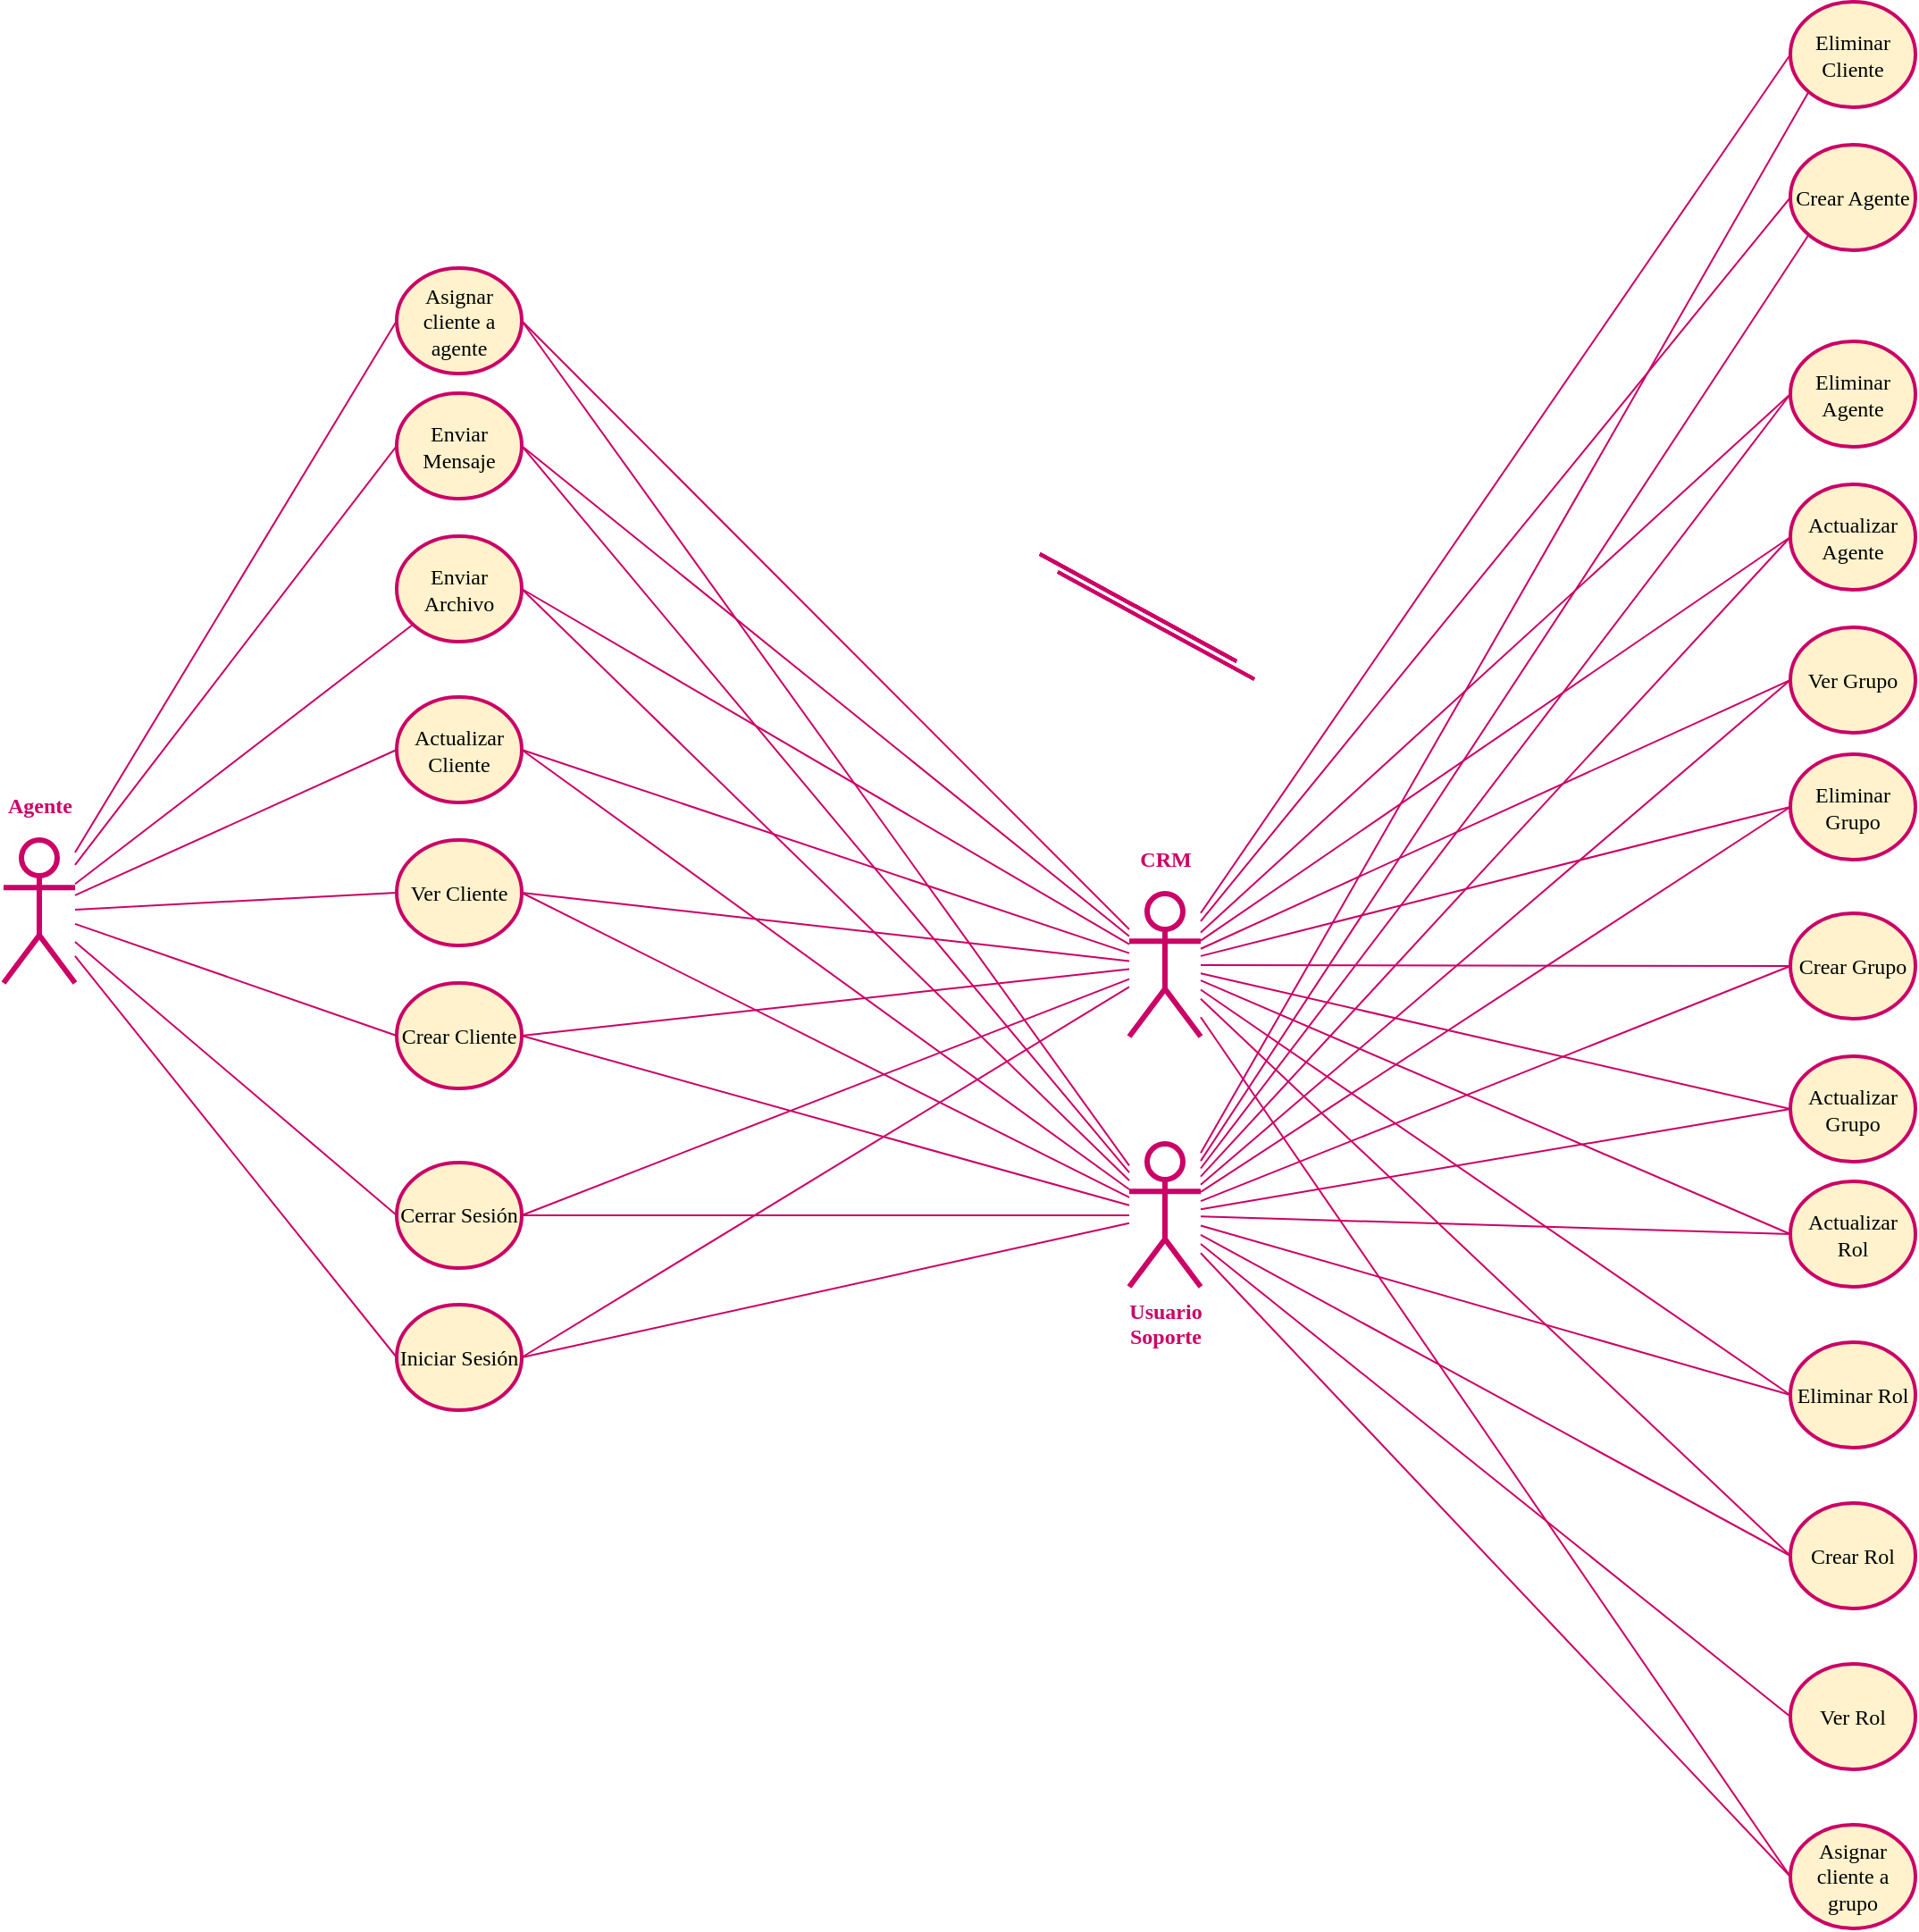<mxfile version="14.6.13" type="github">
  <diagram id="HAqLXCuU4HpD_HcN2Gnn" name="Use Case Model">
    <mxGraphModel dx="2336" dy="1304" grid="1" gridSize="10" guides="1" tooltips="1" connect="1" arrows="1" fold="1" page="1" pageScale="1" pageWidth="1600" pageHeight="1200" math="0" shadow="0">
      <root>
        <mxCell id="0" />
        <mxCell id="1" parent="0" />
        <mxCell id="RbzYjNv_zatoaMsZqTDK-34" value="" style="endArrow=none;html=1;fontFamily=Tahoma;fontColor=#CC0066;strokeColor=#CC0066;strokeWidth=1;entryX=0;entryY=0.5;entryDx=0;entryDy=0;" edge="1" parent="1" source="RbzYjNv_zatoaMsZqTDK-12" target="RbzYjNv_zatoaMsZqTDK-29">
          <mxGeometry width="50" height="50" relative="1" as="geometry">
            <mxPoint x="330" y="490" as="sourcePoint" />
            <mxPoint x="401.0" y="699" as="targetPoint" />
          </mxGeometry>
        </mxCell>
        <mxCell id="RbzYjNv_zatoaMsZqTDK-1" value="Usuario&lt;br&gt;Soporte" style="shape=umlActor;verticalLabelPosition=bottom;verticalAlign=top;html=1;strokeColor=#CC0066;strokeWidth=3;fontStyle=1;fontColor=#CC0066;fontFamily=Tahoma;" vertex="1" parent="1">
          <mxGeometry x="890" y="670" width="40" height="80" as="geometry" />
        </mxCell>
        <mxCell id="RbzYjNv_zatoaMsZqTDK-6" value="Crear&amp;nbsp;Cliente" style="ellipse;whiteSpace=wrap;html=1;fontFamily=Tahoma;fillColor=#fff2cc;strokeColor=#CC0066;strokeWidth=2;" vertex="1" parent="1">
          <mxGeometry x="480" y="580" width="70" height="59" as="geometry" />
        </mxCell>
        <mxCell id="RbzYjNv_zatoaMsZqTDK-7" value="CRM" style="shape=umlActor;verticalLabelPosition=top;verticalAlign=bottom;html=1;strokeColor=#CC0066;strokeWidth=3;fontStyle=1;fontColor=#CC0066;fontFamily=Tahoma;labelPosition=center;align=center;spacingTop=0;spacingBottom=10;" vertex="1" parent="1">
          <mxGeometry x="890" y="530" width="40" height="80" as="geometry" />
        </mxCell>
        <mxCell id="RbzYjNv_zatoaMsZqTDK-8" value="Eliminar Cliente" style="ellipse;whiteSpace=wrap;html=1;fontFamily=Tahoma;fillColor=#fff2cc;strokeColor=#CC0066;strokeWidth=2;" vertex="1" parent="1">
          <mxGeometry x="1260" y="31" width="70" height="59" as="geometry" />
        </mxCell>
        <mxCell id="RbzYjNv_zatoaMsZqTDK-9" value="Ver&amp;nbsp;Cliente" style="ellipse;whiteSpace=wrap;html=1;fontFamily=Tahoma;fillColor=#fff2cc;strokeColor=#CC0066;strokeWidth=2;" vertex="1" parent="1">
          <mxGeometry x="480" y="500" width="70" height="59" as="geometry" />
        </mxCell>
        <mxCell id="RbzYjNv_zatoaMsZqTDK-10" value="Actualizar&lt;br&gt;Cliente" style="ellipse;whiteSpace=wrap;html=1;fontFamily=Tahoma;fillColor=#fff2cc;strokeColor=#CC0066;strokeWidth=2;" vertex="1" parent="1">
          <mxGeometry x="480" y="420" width="70" height="59" as="geometry" />
        </mxCell>
        <mxCell id="RbzYjNv_zatoaMsZqTDK-11" value="Crear Agente" style="ellipse;whiteSpace=wrap;html=1;fontFamily=Tahoma;fillColor=#fff2cc;strokeColor=#CC0066;strokeWidth=2;" vertex="1" parent="1">
          <mxGeometry x="1260" y="111" width="70" height="59" as="geometry" />
        </mxCell>
        <mxCell id="RbzYjNv_zatoaMsZqTDK-12" value="Agente" style="shape=umlActor;verticalLabelPosition=top;verticalAlign=bottom;html=1;strokeColor=#CC0066;strokeWidth=3;fontStyle=1;fontColor=#CC0066;fontFamily=Tahoma;spacingRight=0;labelBackgroundColor=none;labelPosition=center;align=center;spacingTop=0;spacingBottom=10margin:20px;" vertex="1" parent="1">
          <mxGeometry x="260" y="500" width="40" height="80" as="geometry" />
        </mxCell>
        <mxCell id="RbzYjNv_zatoaMsZqTDK-13" value="" style="endArrow=none;html=1;fontFamily=Tahoma;fontColor=#CC0066;strokeColor=#CC0066;strokeWidth=1;entryX=1;entryY=0.5;entryDx=0;entryDy=0;" edge="1" parent="1" source="RbzYjNv_zatoaMsZqTDK-1" target="RbzYjNv_zatoaMsZqTDK-6">
          <mxGeometry width="50" height="50" relative="1" as="geometry">
            <mxPoint x="530" y="460" as="sourcePoint" />
            <mxPoint x="580" y="410" as="targetPoint" />
          </mxGeometry>
        </mxCell>
        <mxCell id="RbzYjNv_zatoaMsZqTDK-14" value="" style="endArrow=none;html=1;fontFamily=Tahoma;fontColor=#CC0066;strokeColor=#CC0066;strokeWidth=1;entryX=1;entryY=0.5;entryDx=0;entryDy=0;" edge="1" parent="1" source="RbzYjNv_zatoaMsZqTDK-1" target="RbzYjNv_zatoaMsZqTDK-9">
          <mxGeometry width="50" height="50" relative="1" as="geometry">
            <mxPoint x="700" y="318.095" as="sourcePoint" />
            <mxPoint x="890.0" y="205" as="targetPoint" />
          </mxGeometry>
        </mxCell>
        <mxCell id="RbzYjNv_zatoaMsZqTDK-15" value="" style="endArrow=none;html=1;fontFamily=Tahoma;fontColor=#CC0066;strokeColor=#CC0066;strokeWidth=1;entryX=1;entryY=0.5;entryDx=0;entryDy=0;" edge="1" parent="1" source="RbzYjNv_zatoaMsZqTDK-1" target="RbzYjNv_zatoaMsZqTDK-10">
          <mxGeometry width="50" height="50" relative="1" as="geometry">
            <mxPoint x="700" y="273.333" as="sourcePoint" />
            <mxPoint x="890.0" y="305" as="targetPoint" />
          </mxGeometry>
        </mxCell>
        <mxCell id="RbzYjNv_zatoaMsZqTDK-16" value="" style="endArrow=none;html=1;fontFamily=Tahoma;fontColor=#CC0066;strokeColor=#CC0066;strokeWidth=1;entryX=0;entryY=1;entryDx=0;entryDy=0;" edge="1" parent="1" source="RbzYjNv_zatoaMsZqTDK-1" target="RbzYjNv_zatoaMsZqTDK-8">
          <mxGeometry width="50" height="50" relative="1" as="geometry">
            <mxPoint x="710" y="283.333" as="sourcePoint" />
            <mxPoint x="900.0" y="315" as="targetPoint" />
          </mxGeometry>
        </mxCell>
        <mxCell id="RbzYjNv_zatoaMsZqTDK-17" value="" style="endArrow=none;html=1;fontFamily=Tahoma;fontColor=#CC0066;strokeColor=#CC0066;strokeWidth=1;exitX=0;exitY=0.5;exitDx=0;exitDy=0;" edge="1" parent="1" source="RbzYjNv_zatoaMsZqTDK-10" target="RbzYjNv_zatoaMsZqTDK-12">
          <mxGeometry width="50" height="50" relative="1" as="geometry">
            <mxPoint x="820" y="540" as="sourcePoint" />
            <mxPoint x="740" y="510" as="targetPoint" />
          </mxGeometry>
        </mxCell>
        <mxCell id="RbzYjNv_zatoaMsZqTDK-18" value="" style="endArrow=none;html=1;fontFamily=Tahoma;fontColor=#CC0066;strokeColor=#CC0066;strokeWidth=1;exitX=0;exitY=0.5;exitDx=0;exitDy=0;" edge="1" parent="1" source="RbzYjNv_zatoaMsZqTDK-9" target="RbzYjNv_zatoaMsZqTDK-12">
          <mxGeometry width="50" height="50" relative="1" as="geometry">
            <mxPoint x="890.0" y="415" as="sourcePoint" />
            <mxPoint x="700" y="482.857" as="targetPoint" />
          </mxGeometry>
        </mxCell>
        <mxCell id="RbzYjNv_zatoaMsZqTDK-19" value="" style="endArrow=none;html=1;fontFamily=Tahoma;fontColor=#CC0066;strokeColor=#CC0066;strokeWidth=1;exitX=0;exitY=0.5;exitDx=0;exitDy=0;" edge="1" parent="1" source="RbzYjNv_zatoaMsZqTDK-6" target="RbzYjNv_zatoaMsZqTDK-12">
          <mxGeometry width="50" height="50" relative="1" as="geometry">
            <mxPoint x="890.0" y="305" as="sourcePoint" />
            <mxPoint x="700" y="472.381" as="targetPoint" />
          </mxGeometry>
        </mxCell>
        <mxCell id="RbzYjNv_zatoaMsZqTDK-20" value="" style="endArrow=none;html=1;fontFamily=Tahoma;fontColor=#CC0066;strokeColor=#CC0066;strokeWidth=1;entryX=1;entryY=0.5;entryDx=0;entryDy=0;" edge="1" parent="1" source="RbzYjNv_zatoaMsZqTDK-7" target="RbzYjNv_zatoaMsZqTDK-6">
          <mxGeometry width="50" height="50" relative="1" as="geometry">
            <mxPoint x="1250.0" y="350" as="sourcePoint" />
            <mxPoint x="1060" y="399.762" as="targetPoint" />
          </mxGeometry>
        </mxCell>
        <mxCell id="RbzYjNv_zatoaMsZqTDK-21" value="" style="endArrow=none;html=1;fontFamily=Tahoma;fontColor=#CC0066;strokeColor=#CC0066;strokeWidth=1;exitX=1;exitY=0.5;exitDx=0;exitDy=0;" edge="1" parent="1" source="RbzYjNv_zatoaMsZqTDK-9" target="RbzYjNv_zatoaMsZqTDK-7">
          <mxGeometry width="50" height="50" relative="1" as="geometry">
            <mxPoint x="1240" y="227.826" as="sourcePoint" />
            <mxPoint x="1030.0" y="205" as="targetPoint" />
          </mxGeometry>
        </mxCell>
        <mxCell id="RbzYjNv_zatoaMsZqTDK-22" value="" style="endArrow=none;html=1;fontFamily=Tahoma;fontColor=#CC0066;strokeColor=#CC0066;strokeWidth=1;exitX=1;exitY=0.5;exitDx=0;exitDy=0;" edge="1" parent="1" source="RbzYjNv_zatoaMsZqTDK-10" target="RbzYjNv_zatoaMsZqTDK-7">
          <mxGeometry width="50" height="50" relative="1" as="geometry">
            <mxPoint x="1250" y="237.826" as="sourcePoint" />
            <mxPoint x="1040.0" y="215" as="targetPoint" />
          </mxGeometry>
        </mxCell>
        <mxCell id="RbzYjNv_zatoaMsZqTDK-23" value="" style="endArrow=none;html=1;fontFamily=Tahoma;fontColor=#CC0066;strokeColor=#CC0066;strokeWidth=1;exitX=0;exitY=0.5;exitDx=0;exitDy=0;" edge="1" parent="1" source="RbzYjNv_zatoaMsZqTDK-8" target="RbzYjNv_zatoaMsZqTDK-7">
          <mxGeometry width="50" height="50" relative="1" as="geometry">
            <mxPoint x="1260" y="247.826" as="sourcePoint" />
            <mxPoint x="1260" y="250" as="targetPoint" />
          </mxGeometry>
        </mxCell>
        <mxCell id="RbzYjNv_zatoaMsZqTDK-25" value="" style="endArrow=none;html=1;fontFamily=Tahoma;fontColor=#CC0066;strokeColor=#CC0066;strokeWidth=1;entryX=0;entryY=1;entryDx=0;entryDy=0;" edge="1" parent="1" source="RbzYjNv_zatoaMsZqTDK-1" target="RbzYjNv_zatoaMsZqTDK-11">
          <mxGeometry width="50" height="50" relative="1" as="geometry">
            <mxPoint x="740" y="635.374" as="sourcePoint" />
            <mxPoint x="900.5" y="518" as="targetPoint" />
          </mxGeometry>
        </mxCell>
        <mxCell id="RbzYjNv_zatoaMsZqTDK-26" value="Actualizar Agente" style="ellipse;whiteSpace=wrap;html=1;fontFamily=Tahoma;fillColor=#fff2cc;strokeColor=#CC0066;strokeWidth=2;" vertex="1" parent="1">
          <mxGeometry x="1260" y="301" width="70" height="59" as="geometry" />
        </mxCell>
        <mxCell id="RbzYjNv_zatoaMsZqTDK-27" value="Eliminar Agente" style="ellipse;whiteSpace=wrap;html=1;fontFamily=Tahoma;fillColor=#fff2cc;strokeColor=#CC0066;strokeWidth=2;" vertex="1" parent="1">
          <mxGeometry x="1260" y="221" width="70" height="59" as="geometry" />
        </mxCell>
        <mxCell id="RbzYjNv_zatoaMsZqTDK-28" value="Eliminar Grupo" style="ellipse;whiteSpace=wrap;html=1;fontFamily=Tahoma;fillColor=#fff2cc;strokeColor=#CC0066;strokeWidth=2;" vertex="1" parent="1">
          <mxGeometry x="1260" y="452" width="70" height="59" as="geometry" />
        </mxCell>
        <mxCell id="RbzYjNv_zatoaMsZqTDK-29" value="Cerrar Sesión" style="ellipse;whiteSpace=wrap;html=1;fontFamily=Tahoma;fillColor=#fff2cc;strokeColor=#CC0066;strokeWidth=2;" vertex="1" parent="1">
          <mxGeometry x="480" y="680.5" width="70" height="59" as="geometry" />
        </mxCell>
        <mxCell id="RbzYjNv_zatoaMsZqTDK-30" value="Iniciar Sesión" style="ellipse;whiteSpace=wrap;html=1;fontFamily=Tahoma;fillColor=#fff2cc;strokeColor=#CC0066;strokeWidth=2;" vertex="1" parent="1">
          <mxGeometry x="480" y="760" width="70" height="59" as="geometry" />
        </mxCell>
        <mxCell id="RbzYjNv_zatoaMsZqTDK-31" value="" style="endArrow=none;html=1;fontFamily=Tahoma;fontColor=#CC0066;strokeColor=#CC0066;strokeWidth=1;entryX=1;entryY=0.5;entryDx=0;entryDy=0;" edge="1" parent="1" source="RbzYjNv_zatoaMsZqTDK-1" target="RbzYjNv_zatoaMsZqTDK-29">
          <mxGeometry width="50" height="50" relative="1" as="geometry">
            <mxPoint x="980" y="797.299" as="sourcePoint" />
            <mxPoint x="620.5" y="569" as="targetPoint" />
          </mxGeometry>
        </mxCell>
        <mxCell id="RbzYjNv_zatoaMsZqTDK-32" value="" style="endArrow=none;html=1;fontFamily=Tahoma;fontColor=#CC0066;strokeColor=#CC0066;strokeWidth=1;entryX=1;entryY=0.5;entryDx=0;entryDy=0;" edge="1" parent="1" source="RbzYjNv_zatoaMsZqTDK-1" target="RbzYjNv_zatoaMsZqTDK-30">
          <mxGeometry width="50" height="50" relative="1" as="geometry">
            <mxPoint x="990" y="807.299" as="sourcePoint" />
            <mxPoint x="630.5" y="579" as="targetPoint" />
          </mxGeometry>
        </mxCell>
        <mxCell id="RbzYjNv_zatoaMsZqTDK-33" value="" style="endArrow=none;html=1;fontFamily=Tahoma;fontColor=#CC0066;strokeColor=#CC0066;strokeWidth=1;entryX=0;entryY=0.5;entryDx=0;entryDy=0;" edge="1" parent="1" source="RbzYjNv_zatoaMsZqTDK-12" target="RbzYjNv_zatoaMsZqTDK-30">
          <mxGeometry width="50" height="50" relative="1" as="geometry">
            <mxPoint x="980" y="806.026" as="sourcePoint" />
            <mxPoint x="391.0" y="689" as="targetPoint" />
          </mxGeometry>
        </mxCell>
        <mxCell id="RbzYjNv_zatoaMsZqTDK-35" value="Ver Grupo" style="ellipse;whiteSpace=wrap;html=1;fontFamily=Tahoma;fillColor=#fff2cc;strokeColor=#CC0066;strokeWidth=2;" vertex="1" parent="1">
          <mxGeometry x="1260" y="381" width="70" height="59" as="geometry" />
        </mxCell>
        <mxCell id="RbzYjNv_zatoaMsZqTDK-39" value="Crear Grupo" style="ellipse;whiteSpace=wrap;html=1;fontFamily=Tahoma;fillColor=#fff2cc;strokeColor=#CC0066;strokeWidth=2;" vertex="1" parent="1">
          <mxGeometry x="1260" y="541" width="70" height="59" as="geometry" />
        </mxCell>
        <mxCell id="RbzYjNv_zatoaMsZqTDK-40" value="Actualizar Grupo" style="ellipse;whiteSpace=wrap;html=1;fontFamily=Tahoma;fillColor=#fff2cc;strokeColor=#CC0066;strokeWidth=2;" vertex="1" parent="1">
          <mxGeometry x="1260" y="621" width="70" height="59" as="geometry" />
        </mxCell>
        <mxCell id="RbzYjNv_zatoaMsZqTDK-44" value="Crear Rol" style="ellipse;whiteSpace=wrap;html=1;fontFamily=Tahoma;fillColor=#fff2cc;strokeColor=#CC0066;strokeWidth=2;" vertex="1" parent="1">
          <mxGeometry x="1260" y="871" width="70" height="59" as="geometry" />
        </mxCell>
        <mxCell id="RbzYjNv_zatoaMsZqTDK-45" value="Eliminar Rol" style="ellipse;whiteSpace=wrap;html=1;fontFamily=Tahoma;fillColor=#fff2cc;strokeColor=#CC0066;strokeWidth=2;" vertex="1" parent="1">
          <mxGeometry x="1260" y="781" width="70" height="59" as="geometry" />
        </mxCell>
        <mxCell id="RbzYjNv_zatoaMsZqTDK-46" value="Actualizar Rol" style="ellipse;whiteSpace=wrap;html=1;fontFamily=Tahoma;fillColor=#fff2cc;strokeColor=#CC0066;strokeWidth=2;" vertex="1" parent="1">
          <mxGeometry x="1260" y="691" width="70" height="59" as="geometry" />
        </mxCell>
        <mxCell id="RbzYjNv_zatoaMsZqTDK-47" value="Ver Rol" style="ellipse;whiteSpace=wrap;html=1;fontFamily=Tahoma;fillColor=#fff2cc;strokeColor=#CC0066;strokeWidth=2;" vertex="1" parent="1">
          <mxGeometry x="1260" y="961" width="70" height="59" as="geometry" />
        </mxCell>
        <mxCell id="RbzYjNv_zatoaMsZqTDK-48" value="" style="endArrow=none;html=1;fontFamily=Tahoma;fontColor=#CC0066;strokeColor=#CC0066;strokeWidth=1;entryX=1;entryY=0.5;entryDx=0;entryDy=0;" edge="1" parent="1" source="RbzYjNv_zatoaMsZqTDK-7" target="RbzYjNv_zatoaMsZqTDK-29">
          <mxGeometry width="50" height="50" relative="1" as="geometry">
            <mxPoint x="950" y="180.086" as="sourcePoint" />
            <mxPoint x="620.5" y="511" as="targetPoint" />
          </mxGeometry>
        </mxCell>
        <mxCell id="RbzYjNv_zatoaMsZqTDK-49" value="" style="endArrow=none;html=1;fontFamily=Tahoma;fontColor=#CC0066;strokeColor=#CC0066;strokeWidth=1;entryX=1;entryY=0.5;entryDx=0;entryDy=0;" edge="1" parent="1" source="RbzYjNv_zatoaMsZqTDK-7" target="RbzYjNv_zatoaMsZqTDK-30">
          <mxGeometry width="50" height="50" relative="1" as="geometry">
            <mxPoint x="950" y="176.711" as="sourcePoint" />
            <mxPoint x="480.5" y="569" as="targetPoint" />
          </mxGeometry>
        </mxCell>
        <mxCell id="RbzYjNv_zatoaMsZqTDK-50" value="Asignar cliente a agente" style="ellipse;whiteSpace=wrap;html=1;fontFamily=Tahoma;fillColor=#fff2cc;strokeColor=#CC0066;strokeWidth=2;" vertex="1" parent="1">
          <mxGeometry x="480" y="180" width="70" height="59" as="geometry" />
        </mxCell>
        <mxCell id="RbzYjNv_zatoaMsZqTDK-53" value="Asignar cliente a grupo" style="ellipse;whiteSpace=wrap;html=1;fontFamily=Tahoma;fillColor=#fff2cc;strokeColor=#CC0066;strokeWidth=2;" vertex="1" parent="1">
          <mxGeometry x="1260" y="1051" width="70" height="58" as="geometry" />
        </mxCell>
        <mxCell id="RbzYjNv_zatoaMsZqTDK-54" value="Enviar Mensaje" style="ellipse;whiteSpace=wrap;html=1;fontFamily=Tahoma;fillColor=#fff2cc;strokeColor=#CC0066;strokeWidth=2;" vertex="1" parent="1">
          <mxGeometry x="480" y="250" width="70" height="59" as="geometry" />
        </mxCell>
        <mxCell id="RbzYjNv_zatoaMsZqTDK-55" value="Enviar Archivo" style="ellipse;whiteSpace=wrap;html=1;fontFamily=Tahoma;fillColor=#fff2cc;strokeColor=#CC0066;strokeWidth=2;" vertex="1" parent="1">
          <mxGeometry x="480" y="330" width="70" height="59" as="geometry" />
        </mxCell>
        <mxCell id="RbzYjNv_zatoaMsZqTDK-59" value="" style="endArrow=none;html=1;fontFamily=Tahoma;fontColor=#CC0066;strokeColor=#CC0066;strokeWidth=1;" edge="1" parent="1" source="RbzYjNv_zatoaMsZqTDK-12" target="RbzYjNv_zatoaMsZqTDK-55">
          <mxGeometry width="50" height="50" relative="1" as="geometry">
            <mxPoint x="170" y="488.288" as="sourcePoint" />
            <mxPoint x="320.532" y="618.407" as="targetPoint" />
          </mxGeometry>
        </mxCell>
        <mxCell id="RbzYjNv_zatoaMsZqTDK-60" value="" style="endArrow=none;html=1;fontFamily=Tahoma;fontColor=#CC0066;strokeColor=#CC0066;strokeWidth=1;entryX=0;entryY=0.5;entryDx=0;entryDy=0;" edge="1" parent="1" source="RbzYjNv_zatoaMsZqTDK-7" target="RbzYjNv_zatoaMsZqTDK-28">
          <mxGeometry width="50" height="50" relative="1" as="geometry">
            <mxPoint x="30" y="58.905" as="sourcePoint" />
            <mxPoint x="581.82" y="40.004" as="targetPoint" />
          </mxGeometry>
        </mxCell>
        <mxCell id="RbzYjNv_zatoaMsZqTDK-61" value="" style="endArrow=none;html=1;fontFamily=Tahoma;fontColor=#CC0066;strokeColor=#CC0066;strokeWidth=1;entryX=0;entryY=0.5;entryDx=0;entryDy=0;" edge="1" parent="1" source="RbzYjNv_zatoaMsZqTDK-7" target="RbzYjNv_zatoaMsZqTDK-11">
          <mxGeometry width="50" height="50" relative="1" as="geometry">
            <mxPoint x="40" y="68.905" as="sourcePoint" />
            <mxPoint x="591.82" y="50.004" as="targetPoint" />
          </mxGeometry>
        </mxCell>
        <mxCell id="RbzYjNv_zatoaMsZqTDK-62" value="" style="endArrow=none;html=1;fontFamily=Tahoma;fontColor=#CC0066;strokeColor=#CC0066;strokeWidth=1;exitX=1;exitY=0.5;exitDx=0;exitDy=0;" edge="1" parent="1" source="RbzYjNv_zatoaMsZqTDK-55" target="RbzYjNv_zatoaMsZqTDK-7">
          <mxGeometry width="50" height="50" relative="1" as="geometry">
            <mxPoint x="50" y="78.905" as="sourcePoint" />
            <mxPoint x="601.82" y="60.004" as="targetPoint" />
          </mxGeometry>
        </mxCell>
        <mxCell id="RbzYjNv_zatoaMsZqTDK-63" value="" style="endArrow=none;html=1;fontFamily=Tahoma;fontColor=#CC0066;strokeColor=#CC0066;strokeWidth=1;exitX=1;exitY=0.5;exitDx=0;exitDy=0;" edge="1" parent="1" source="RbzYjNv_zatoaMsZqTDK-50" target="RbzYjNv_zatoaMsZqTDK-7">
          <mxGeometry width="50" height="50" relative="1" as="geometry">
            <mxPoint x="60" y="88.905" as="sourcePoint" />
            <mxPoint x="611.82" y="70.004" as="targetPoint" />
          </mxGeometry>
        </mxCell>
        <mxCell id="RbzYjNv_zatoaMsZqTDK-64" value="" style="endArrow=none;html=1;fontFamily=Tahoma;fontColor=#CC0066;strokeColor=#CC0066;strokeWidth=1;entryX=0;entryY=0.5;entryDx=0;entryDy=0;" edge="1" parent="1" source="RbzYjNv_zatoaMsZqTDK-12" target="RbzYjNv_zatoaMsZqTDK-54">
          <mxGeometry width="50" height="50" relative="1" as="geometry">
            <mxPoint x="59.09" y="168.905" as="sourcePoint" />
            <mxPoint x="610.91" y="150.004" as="targetPoint" />
          </mxGeometry>
        </mxCell>
        <mxCell id="RbzYjNv_zatoaMsZqTDK-65" value="" style="endArrow=none;html=1;fontFamily=Tahoma;fontColor=#CC0066;strokeColor=#CC0066;strokeWidth=1;entryX=0;entryY=0.5;entryDx=0;entryDy=0;" edge="1" parent="1" source="RbzYjNv_zatoaMsZqTDK-7" target="RbzYjNv_zatoaMsZqTDK-35">
          <mxGeometry width="50" height="50" relative="1" as="geometry">
            <mxPoint x="30" y="58.905" as="sourcePoint" />
            <mxPoint x="581.82" y="40.004" as="targetPoint" />
          </mxGeometry>
        </mxCell>
        <mxCell id="RbzYjNv_zatoaMsZqTDK-66" value="" style="endArrow=none;html=1;fontFamily=Tahoma;fontColor=#CC0066;strokeColor=#CC0066;strokeWidth=1;exitX=1;exitY=0.5;exitDx=0;exitDy=0;" edge="1" parent="1" source="RbzYjNv_zatoaMsZqTDK-50" target="RbzYjNv_zatoaMsZqTDK-1">
          <mxGeometry width="50" height="50" relative="1" as="geometry">
            <mxPoint x="40" y="68.905" as="sourcePoint" />
            <mxPoint x="591.82" y="50.004" as="targetPoint" />
          </mxGeometry>
        </mxCell>
        <mxCell id="RbzYjNv_zatoaMsZqTDK-67" value="" style="endArrow=none;html=1;fontFamily=Tahoma;fontColor=#CC0066;strokeColor=#CC0066;strokeWidth=1;entryX=0;entryY=0.5;entryDx=0;entryDy=0;" edge="1" parent="1" source="RbzYjNv_zatoaMsZqTDK-7" target="RbzYjNv_zatoaMsZqTDK-26">
          <mxGeometry width="50" height="50" relative="1" as="geometry">
            <mxPoint x="30" y="58.905" as="sourcePoint" />
            <mxPoint x="581.82" y="40.004" as="targetPoint" />
          </mxGeometry>
        </mxCell>
        <mxCell id="RbzYjNv_zatoaMsZqTDK-68" value="" style="endArrow=none;html=1;fontFamily=Tahoma;fontColor=#CC0066;strokeColor=#CC0066;strokeWidth=1;exitX=1;exitY=0.5;exitDx=0;exitDy=0;" edge="1" parent="1" source="RbzYjNv_zatoaMsZqTDK-54" target="RbzYjNv_zatoaMsZqTDK-1">
          <mxGeometry width="50" height="50" relative="1" as="geometry">
            <mxPoint x="840" y="439" as="sourcePoint" />
            <mxPoint x="591.82" y="50.004" as="targetPoint" />
          </mxGeometry>
        </mxCell>
        <mxCell id="RbzYjNv_zatoaMsZqTDK-69" value="" style="endArrow=none;html=1;fontFamily=Tahoma;fontColor=#CC0066;strokeColor=#CC0066;strokeWidth=1;exitX=1;exitY=0.5;exitDx=0;exitDy=0;" edge="1" parent="1" source="RbzYjNv_zatoaMsZqTDK-54" target="RbzYjNv_zatoaMsZqTDK-7">
          <mxGeometry width="50" height="50" relative="1" as="geometry">
            <mxPoint x="50" y="78.905" as="sourcePoint" />
            <mxPoint x="601.82" y="60.004" as="targetPoint" />
          </mxGeometry>
        </mxCell>
        <mxCell id="RbzYjNv_zatoaMsZqTDK-70" value="" style="endArrow=none;html=1;fontFamily=Tahoma;fontColor=#CC0066;strokeColor=#CC0066;strokeWidth=1;entryX=0;entryY=0.5;entryDx=0;entryDy=0;" edge="1" parent="1" source="RbzYjNv_zatoaMsZqTDK-12" target="RbzYjNv_zatoaMsZqTDK-50">
          <mxGeometry width="50" height="50" relative="1" as="geometry">
            <mxPoint x="60" y="88.905" as="sourcePoint" />
            <mxPoint x="611.82" y="70.004" as="targetPoint" />
          </mxGeometry>
        </mxCell>
        <mxCell id="RbzYjNv_zatoaMsZqTDK-71" value="" style="endArrow=none;html=1;fontFamily=Tahoma;fontColor=#CC0066;strokeColor=#CC0066;strokeWidth=1;entryX=0;entryY=0.5;entryDx=0;entryDy=0;" edge="1" parent="1" source="RbzYjNv_zatoaMsZqTDK-7" target="RbzYjNv_zatoaMsZqTDK-27">
          <mxGeometry width="50" height="50" relative="1" as="geometry">
            <mxPoint x="30" y="58.905" as="sourcePoint" />
            <mxPoint x="581.82" y="40.004" as="targetPoint" />
          </mxGeometry>
        </mxCell>
        <mxCell id="RbzYjNv_zatoaMsZqTDK-72" value="" style="endArrow=none;html=1;fontFamily=Tahoma;fontColor=#CC0066;strokeColor=#CC0066;strokeWidth=1;exitX=1;exitY=0.5;exitDx=0;exitDy=0;" edge="1" parent="1" source="RbzYjNv_zatoaMsZqTDK-55" target="RbzYjNv_zatoaMsZqTDK-1">
          <mxGeometry width="50" height="50" relative="1" as="geometry">
            <mxPoint x="40" y="68.905" as="sourcePoint" />
            <mxPoint x="591.82" y="50.004" as="targetPoint" />
          </mxGeometry>
        </mxCell>
        <mxCell id="RbzYjNv_zatoaMsZqTDK-73" value="" style="endArrow=none;html=1;fontFamily=Tahoma;fontColor=#CC0066;strokeColor=#CC0066;strokeWidth=2;" edge="1" parent="1">
          <mxGeometry width="50" height="50" relative="1" as="geometry">
            <mxPoint x="840" y="340.005" as="sourcePoint" />
            <mxPoint x="950" y="400" as="targetPoint" />
          </mxGeometry>
        </mxCell>
        <mxCell id="RbzYjNv_zatoaMsZqTDK-74" value="" style="endArrow=none;html=1;fontFamily=Tahoma;fontColor=#CC0066;strokeColor=#CC0066;strokeWidth=2;" edge="1" parent="1">
          <mxGeometry width="50" height="50" relative="1" as="geometry">
            <mxPoint x="850" y="350.005" as="sourcePoint" />
            <mxPoint x="960" y="410" as="targetPoint" />
          </mxGeometry>
        </mxCell>
        <mxCell id="RbzYjNv_zatoaMsZqTDK-75" value="" style="endArrow=none;html=1;fontFamily=Tahoma;fontColor=#CC0066;strokeColor=#CC0066;strokeWidth=1;entryX=0;entryY=0.5;entryDx=0;entryDy=0;" edge="1" parent="1" source="RbzYjNv_zatoaMsZqTDK-1" target="RbzYjNv_zatoaMsZqTDK-26">
          <mxGeometry width="50" height="50" relative="1" as="geometry">
            <mxPoint x="730" y="50.005" as="sourcePoint" />
            <mxPoint x="840" y="110" as="targetPoint" />
          </mxGeometry>
        </mxCell>
        <mxCell id="RbzYjNv_zatoaMsZqTDK-76" value="" style="endArrow=none;html=1;fontFamily=Tahoma;fontColor=#CC0066;strokeColor=#CC0066;strokeWidth=1;entryX=0;entryY=0.5;entryDx=0;entryDy=0;" edge="1" parent="1" source="RbzYjNv_zatoaMsZqTDK-1" target="RbzYjNv_zatoaMsZqTDK-27">
          <mxGeometry width="50" height="50" relative="1" as="geometry">
            <mxPoint x="1070" y="830" as="sourcePoint" />
            <mxPoint x="850" y="120" as="targetPoint" />
          </mxGeometry>
        </mxCell>
        <mxCell id="RbzYjNv_zatoaMsZqTDK-77" value="" style="endArrow=none;html=1;fontFamily=Tahoma;fontColor=#CC0066;strokeColor=#CC0066;strokeWidth=2;" edge="1" parent="1">
          <mxGeometry width="50" height="50" relative="1" as="geometry">
            <mxPoint x="840" y="340.005" as="sourcePoint" />
            <mxPoint x="950" y="400" as="targetPoint" />
          </mxGeometry>
        </mxCell>
        <mxCell id="RbzYjNv_zatoaMsZqTDK-78" value="" style="endArrow=none;html=1;fontFamily=Tahoma;fontColor=#CC0066;strokeColor=#CC0066;strokeWidth=2;" edge="1" parent="1">
          <mxGeometry width="50" height="50" relative="1" as="geometry">
            <mxPoint x="850" y="350.005" as="sourcePoint" />
            <mxPoint x="960" y="410" as="targetPoint" />
          </mxGeometry>
        </mxCell>
        <mxCell id="RbzYjNv_zatoaMsZqTDK-79" value="" style="endArrow=none;html=1;fontFamily=Tahoma;fontColor=#CC0066;strokeColor=#CC0066;strokeWidth=2;" edge="1" parent="1">
          <mxGeometry width="50" height="50" relative="1" as="geometry">
            <mxPoint x="840" y="340.005" as="sourcePoint" />
            <mxPoint x="950" y="400" as="targetPoint" />
          </mxGeometry>
        </mxCell>
        <mxCell id="RbzYjNv_zatoaMsZqTDK-80" value="" style="endArrow=none;html=1;fontFamily=Tahoma;fontColor=#CC0066;strokeColor=#CC0066;strokeWidth=2;" edge="1" parent="1">
          <mxGeometry width="50" height="50" relative="1" as="geometry">
            <mxPoint x="840" y="340.005" as="sourcePoint" />
            <mxPoint x="950" y="400" as="targetPoint" />
          </mxGeometry>
        </mxCell>
        <mxCell id="RbzYjNv_zatoaMsZqTDK-81" value="" style="endArrow=none;html=1;fontFamily=Tahoma;fontColor=#CC0066;strokeColor=#CC0066;strokeWidth=2;" edge="1" parent="1">
          <mxGeometry width="50" height="50" relative="1" as="geometry">
            <mxPoint x="840" y="340.005" as="sourcePoint" />
            <mxPoint x="950" y="400" as="targetPoint" />
          </mxGeometry>
        </mxCell>
        <mxCell id="RbzYjNv_zatoaMsZqTDK-82" value="" style="endArrow=none;html=1;fontFamily=Tahoma;fontColor=#CC0066;strokeColor=#CC0066;strokeWidth=2;" edge="1" parent="1">
          <mxGeometry width="50" height="50" relative="1" as="geometry">
            <mxPoint x="850" y="350.005" as="sourcePoint" />
            <mxPoint x="960" y="410" as="targetPoint" />
          </mxGeometry>
        </mxCell>
        <mxCell id="RbzYjNv_zatoaMsZqTDK-83" value="" style="endArrow=none;html=1;fontFamily=Tahoma;fontColor=#CC0066;strokeColor=#CC0066;strokeWidth=2;" edge="1" parent="1">
          <mxGeometry width="50" height="50" relative="1" as="geometry">
            <mxPoint x="840" y="340.005" as="sourcePoint" />
            <mxPoint x="950" y="400" as="targetPoint" />
          </mxGeometry>
        </mxCell>
        <mxCell id="RbzYjNv_zatoaMsZqTDK-84" value="" style="endArrow=none;html=1;fontFamily=Tahoma;fontColor=#CC0066;strokeColor=#CC0066;strokeWidth=1;entryX=0;entryY=0.5;entryDx=0;entryDy=0;" edge="1" parent="1" source="RbzYjNv_zatoaMsZqTDK-1" target="RbzYjNv_zatoaMsZqTDK-46">
          <mxGeometry width="50" height="50" relative="1" as="geometry">
            <mxPoint x="720" y="40.005" as="sourcePoint" />
            <mxPoint x="830" y="100" as="targetPoint" />
          </mxGeometry>
        </mxCell>
        <mxCell id="RbzYjNv_zatoaMsZqTDK-85" value="" style="endArrow=none;html=1;fontFamily=Tahoma;fontColor=#CC0066;strokeColor=#CC0066;strokeWidth=1;entryX=0;entryY=0.5;entryDx=0;entryDy=0;" edge="1" parent="1" source="RbzYjNv_zatoaMsZqTDK-1" target="RbzYjNv_zatoaMsZqTDK-45">
          <mxGeometry width="50" height="50" relative="1" as="geometry">
            <mxPoint x="710" y="30.005" as="sourcePoint" />
            <mxPoint x="820" y="90" as="targetPoint" />
          </mxGeometry>
        </mxCell>
        <mxCell id="RbzYjNv_zatoaMsZqTDK-86" value="" style="endArrow=none;html=1;fontFamily=Tahoma;fontColor=#CC0066;strokeColor=#CC0066;strokeWidth=1;entryX=0;entryY=0.5;entryDx=0;entryDy=0;" edge="1" parent="1" source="RbzYjNv_zatoaMsZqTDK-1" target="RbzYjNv_zatoaMsZqTDK-40">
          <mxGeometry width="50" height="50" relative="1" as="geometry">
            <mxPoint x="710" y="30.005" as="sourcePoint" />
            <mxPoint x="820" y="90" as="targetPoint" />
          </mxGeometry>
        </mxCell>
        <mxCell id="RbzYjNv_zatoaMsZqTDK-87" value="" style="endArrow=none;html=1;fontFamily=Tahoma;fontColor=#CC0066;strokeColor=#CC0066;strokeWidth=1;entryX=0;entryY=0.5;entryDx=0;entryDy=0;" edge="1" parent="1" source="RbzYjNv_zatoaMsZqTDK-1" target="RbzYjNv_zatoaMsZqTDK-39">
          <mxGeometry width="50" height="50" relative="1" as="geometry">
            <mxPoint x="720" y="40.005" as="sourcePoint" />
            <mxPoint x="830" y="100" as="targetPoint" />
          </mxGeometry>
        </mxCell>
        <mxCell id="RbzYjNv_zatoaMsZqTDK-88" value="" style="endArrow=none;html=1;fontFamily=Tahoma;fontColor=#CC0066;strokeColor=#CC0066;strokeWidth=1;entryX=0;entryY=0.5;entryDx=0;entryDy=0;" edge="1" parent="1" source="RbzYjNv_zatoaMsZqTDK-1" target="RbzYjNv_zatoaMsZqTDK-44">
          <mxGeometry width="50" height="50" relative="1" as="geometry">
            <mxPoint x="730" y="50.005" as="sourcePoint" />
            <mxPoint x="840" y="110" as="targetPoint" />
          </mxGeometry>
        </mxCell>
        <mxCell id="RbzYjNv_zatoaMsZqTDK-89" value="" style="endArrow=none;html=1;fontFamily=Tahoma;fontColor=#CC0066;strokeColor=#CC0066;strokeWidth=1;exitX=0;exitY=0.5;exitDx=0;exitDy=0;" edge="1" parent="1" source="RbzYjNv_zatoaMsZqTDK-53" target="RbzYjNv_zatoaMsZqTDK-1">
          <mxGeometry width="50" height="50" relative="1" as="geometry">
            <mxPoint x="740" y="60.005" as="sourcePoint" />
            <mxPoint x="850" y="120" as="targetPoint" />
          </mxGeometry>
        </mxCell>
        <mxCell id="RbzYjNv_zatoaMsZqTDK-90" value="" style="endArrow=none;html=1;fontFamily=Tahoma;fontColor=#CC0066;strokeColor=#CC0066;strokeWidth=1;entryX=0;entryY=0.5;entryDx=0;entryDy=0;" edge="1" parent="1" source="RbzYjNv_zatoaMsZqTDK-1" target="RbzYjNv_zatoaMsZqTDK-28">
          <mxGeometry width="50" height="50" relative="1" as="geometry">
            <mxPoint x="710" y="30.005" as="sourcePoint" />
            <mxPoint x="820" y="90" as="targetPoint" />
          </mxGeometry>
        </mxCell>
        <mxCell id="RbzYjNv_zatoaMsZqTDK-91" value="" style="endArrow=none;html=1;fontFamily=Tahoma;fontColor=#CC0066;strokeColor=#CC0066;strokeWidth=1;entryX=0;entryY=0.5;entryDx=0;entryDy=0;" edge="1" parent="1" source="RbzYjNv_zatoaMsZqTDK-1" target="RbzYjNv_zatoaMsZqTDK-35">
          <mxGeometry width="50" height="50" relative="1" as="geometry">
            <mxPoint x="720" y="40.005" as="sourcePoint" />
            <mxPoint x="830" y="100" as="targetPoint" />
          </mxGeometry>
        </mxCell>
        <mxCell id="RbzYjNv_zatoaMsZqTDK-92" value="" style="endArrow=none;html=1;fontFamily=Tahoma;fontColor=#CC0066;strokeColor=#CC0066;strokeWidth=1;entryX=0;entryY=0.5;entryDx=0;entryDy=0;" edge="1" parent="1" source="RbzYjNv_zatoaMsZqTDK-1" target="RbzYjNv_zatoaMsZqTDK-47">
          <mxGeometry width="50" height="50" relative="1" as="geometry">
            <mxPoint x="730" y="50.005" as="sourcePoint" />
            <mxPoint x="840" y="110" as="targetPoint" />
          </mxGeometry>
        </mxCell>
        <mxCell id="RbzYjNv_zatoaMsZqTDK-93" value="" style="endArrow=none;html=1;fontFamily=Tahoma;fontColor=#CC0066;strokeColor=#CC0066;strokeWidth=1;entryX=0;entryY=0.5;entryDx=0;entryDy=0;" edge="1" parent="1" source="RbzYjNv_zatoaMsZqTDK-7" target="RbzYjNv_zatoaMsZqTDK-53">
          <mxGeometry width="50" height="50" relative="1" as="geometry">
            <mxPoint x="740" y="60.005" as="sourcePoint" />
            <mxPoint x="850" y="120" as="targetPoint" />
          </mxGeometry>
        </mxCell>
        <mxCell id="RbzYjNv_zatoaMsZqTDK-94" value="" style="endArrow=none;html=1;fontFamily=Tahoma;fontColor=#CC0066;strokeColor=#CC0066;strokeWidth=1;entryX=0;entryY=0.5;entryDx=0;entryDy=0;" edge="1" parent="1" source="RbzYjNv_zatoaMsZqTDK-7" target="RbzYjNv_zatoaMsZqTDK-44">
          <mxGeometry width="50" height="50" relative="1" as="geometry">
            <mxPoint x="750" y="70.005" as="sourcePoint" />
            <mxPoint x="860" y="130" as="targetPoint" />
          </mxGeometry>
        </mxCell>
        <mxCell id="RbzYjNv_zatoaMsZqTDK-95" value="" style="endArrow=none;html=1;fontFamily=Tahoma;fontColor=#CC0066;strokeColor=#CC0066;strokeWidth=1;entryX=0;entryY=0.5;entryDx=0;entryDy=0;" edge="1" parent="1" source="RbzYjNv_zatoaMsZqTDK-7" target="RbzYjNv_zatoaMsZqTDK-45">
          <mxGeometry width="50" height="50" relative="1" as="geometry">
            <mxPoint x="760" y="80.005" as="sourcePoint" />
            <mxPoint x="870" y="140" as="targetPoint" />
          </mxGeometry>
        </mxCell>
        <mxCell id="RbzYjNv_zatoaMsZqTDK-96" value="" style="endArrow=none;html=1;fontFamily=Tahoma;fontColor=#CC0066;strokeColor=#CC0066;strokeWidth=1;entryX=0;entryY=0.5;entryDx=0;entryDy=0;" edge="1" parent="1" source="RbzYjNv_zatoaMsZqTDK-7" target="RbzYjNv_zatoaMsZqTDK-46">
          <mxGeometry width="50" height="50" relative="1" as="geometry">
            <mxPoint x="770" y="90.005" as="sourcePoint" />
            <mxPoint x="880" y="150" as="targetPoint" />
          </mxGeometry>
        </mxCell>
        <mxCell id="RbzYjNv_zatoaMsZqTDK-97" value="" style="endArrow=none;html=1;fontFamily=Tahoma;fontColor=#CC0066;strokeColor=#CC0066;strokeWidth=1;entryX=0;entryY=0.5;entryDx=0;entryDy=0;" edge="1" parent="1" source="RbzYjNv_zatoaMsZqTDK-7" target="RbzYjNv_zatoaMsZqTDK-40">
          <mxGeometry width="50" height="50" relative="1" as="geometry">
            <mxPoint x="780" y="100.005" as="sourcePoint" />
            <mxPoint x="890" y="160" as="targetPoint" />
          </mxGeometry>
        </mxCell>
        <mxCell id="RbzYjNv_zatoaMsZqTDK-98" value="" style="endArrow=none;html=1;fontFamily=Tahoma;fontColor=#CC0066;strokeColor=#CC0066;strokeWidth=1;entryX=0;entryY=0.5;entryDx=0;entryDy=0;" edge="1" parent="1" source="RbzYjNv_zatoaMsZqTDK-7" target="RbzYjNv_zatoaMsZqTDK-39">
          <mxGeometry width="50" height="50" relative="1" as="geometry">
            <mxPoint x="790" y="110.005" as="sourcePoint" />
            <mxPoint x="900" y="170" as="targetPoint" />
          </mxGeometry>
        </mxCell>
      </root>
    </mxGraphModel>
  </diagram>
</mxfile>
